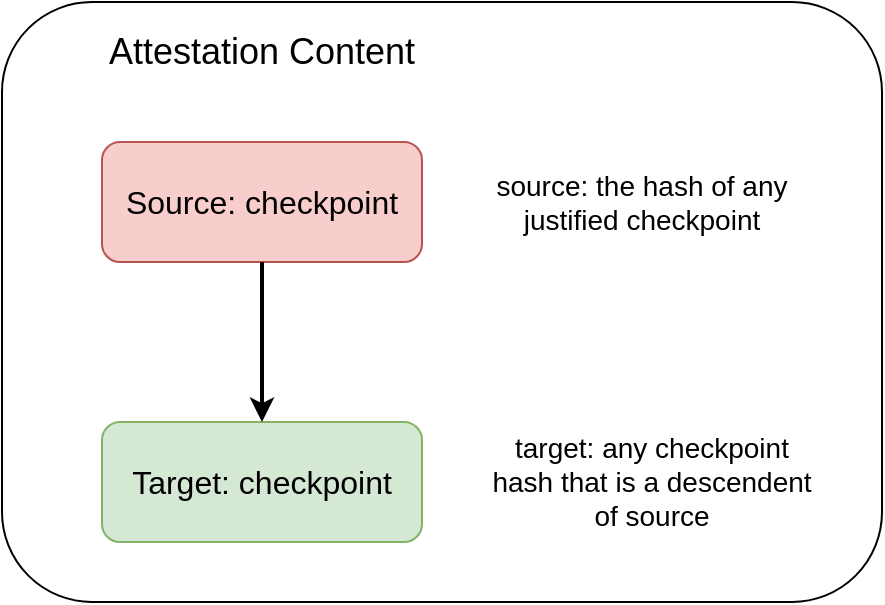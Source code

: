 <mxfile version="20.5.1" type="github">
  <diagram id="YoJwAZ-RUl3W-m6Xv1cu" name="Page-1">
    <mxGraphModel dx="1426" dy="794" grid="1" gridSize="10" guides="1" tooltips="1" connect="1" arrows="1" fold="1" page="1" pageScale="1" pageWidth="850" pageHeight="1100" math="0" shadow="0">
      <root>
        <mxCell id="0" />
        <mxCell id="1" parent="0" />
        <mxCell id="VXQNlc5EsyGMvSzH5ayx-6" value="" style="rounded=1;whiteSpace=wrap;html=1;fontSize=14;fillColor=default;" vertex="1" parent="1">
          <mxGeometry x="310" y="310" width="440" height="300" as="geometry" />
        </mxCell>
        <mxCell id="VXQNlc5EsyGMvSzH5ayx-1" value="&lt;font style=&quot;font-size: 16px;&quot;&gt;Source: checkpoint&lt;/font&gt;" style="rounded=1;whiteSpace=wrap;html=1;fillColor=#f8cecc;strokeColor=#b85450;" vertex="1" parent="1">
          <mxGeometry x="360" y="380" width="160" height="60" as="geometry" />
        </mxCell>
        <mxCell id="VXQNlc5EsyGMvSzH5ayx-2" value="&lt;font style=&quot;font-size: 16px;&quot;&gt;Target: checkpoint&lt;/font&gt;" style="rounded=1;whiteSpace=wrap;html=1;fillColor=#d5e8d4;strokeColor=#82b366;" vertex="1" parent="1">
          <mxGeometry x="360" y="520" width="160" height="60" as="geometry" />
        </mxCell>
        <mxCell id="VXQNlc5EsyGMvSzH5ayx-3" value="&lt;font style=&quot;font-size: 14px;&quot;&gt;source:&amp;nbsp;the hash of any justified checkpoint&lt;/font&gt;" style="text;html=1;strokeColor=none;fillColor=none;align=center;verticalAlign=middle;whiteSpace=wrap;rounded=0;" vertex="1" parent="1">
          <mxGeometry x="550" y="390" width="160" height="40" as="geometry" />
        </mxCell>
        <mxCell id="VXQNlc5EsyGMvSzH5ayx-4" value="&lt;font style=&quot;font-size: 14px;&quot;&gt;target:&amp;nbsp;any checkpoint hash that is a descendent of source&lt;/font&gt;" style="text;html=1;strokeColor=none;fillColor=none;align=center;verticalAlign=middle;whiteSpace=wrap;rounded=0;" vertex="1" parent="1">
          <mxGeometry x="550" y="530" width="170" height="40" as="geometry" />
        </mxCell>
        <mxCell id="VXQNlc5EsyGMvSzH5ayx-5" value="" style="endArrow=classic;html=1;rounded=0;fontSize=14;strokeWidth=2;exitX=0.5;exitY=1;exitDx=0;exitDy=0;entryX=0.5;entryY=0;entryDx=0;entryDy=0;" edge="1" parent="1" source="VXQNlc5EsyGMvSzH5ayx-1" target="VXQNlc5EsyGMvSzH5ayx-2">
          <mxGeometry width="50" height="50" relative="1" as="geometry">
            <mxPoint x="400" y="520" as="sourcePoint" />
            <mxPoint x="450" y="470" as="targetPoint" />
          </mxGeometry>
        </mxCell>
        <mxCell id="VXQNlc5EsyGMvSzH5ayx-7" value="&lt;font style=&quot;font-size: 18px;&quot;&gt;Attestation Content&lt;/font&gt;" style="text;html=1;strokeColor=none;fillColor=none;align=center;verticalAlign=middle;whiteSpace=wrap;rounded=0;fontSize=14;" vertex="1" parent="1">
          <mxGeometry x="345" y="320" width="190" height="30" as="geometry" />
        </mxCell>
      </root>
    </mxGraphModel>
  </diagram>
</mxfile>
